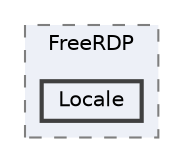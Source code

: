 digraph "FreeRDP-Sharp/FreeRDP/Locale"
{
 // LATEX_PDF_SIZE
  bgcolor="transparent";
  edge [fontname=Helvetica,fontsize=10,labelfontname=Helvetica,labelfontsize=10];
  node [fontname=Helvetica,fontsize=10,shape=box,height=0.2,width=0.4];
  compound=true
  subgraph clusterdir_40e035bea3eba5ad6923c885e22e6a4e {
    graph [ bgcolor="#edf0f7", pencolor="grey50", label="FreeRDP", fontname=Helvetica,fontsize=10 style="filled,dashed", URL="dir_40e035bea3eba5ad6923c885e22e6a4e.html",tooltip=""]
  dir_118ed50d40d13a93574743739a93a6ea [label="Locale", fillcolor="#edf0f7", color="grey25", style="filled,bold", URL="dir_118ed50d40d13a93574743739a93a6ea.html",tooltip=""];
  }
}
